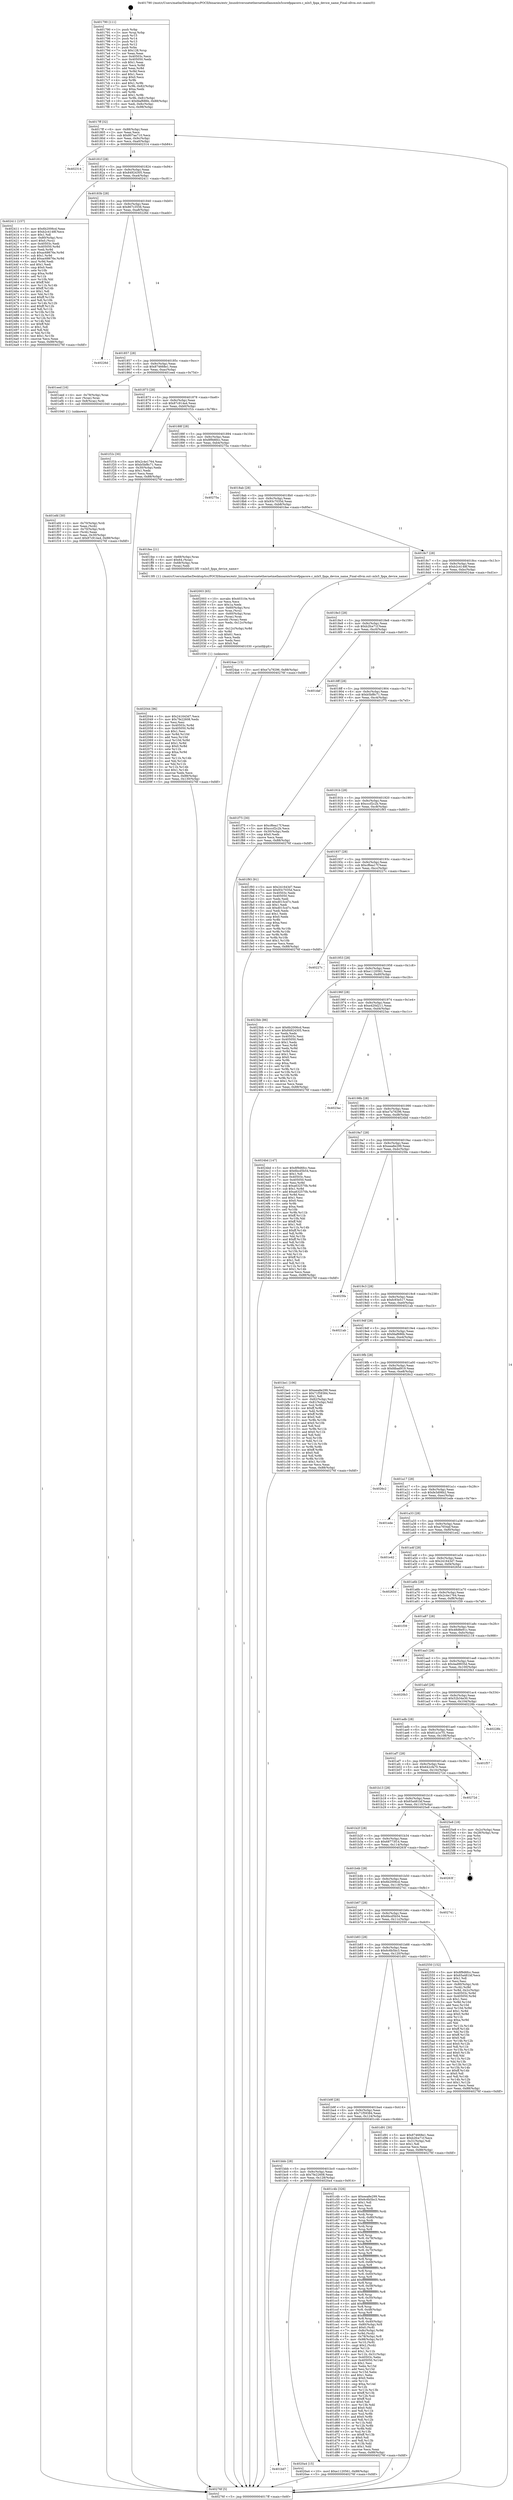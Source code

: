 digraph "0x401790" {
  label = "0x401790 (/mnt/c/Users/mathe/Desktop/tcc/POCII/binaries/extr_linuxdriversnetethernetmellanoxmlx5corefpgacore.c_mlx5_fpga_device_name_Final-ollvm.out::main(0))"
  labelloc = "t"
  node[shape=record]

  Entry [label="",width=0.3,height=0.3,shape=circle,fillcolor=black,style=filled]
  "0x4017ff" [label="{
     0x4017ff [32]\l
     | [instrs]\l
     &nbsp;&nbsp;0x4017ff \<+6\>: mov -0x88(%rbp),%eax\l
     &nbsp;&nbsp;0x401805 \<+2\>: mov %eax,%ecx\l
     &nbsp;&nbsp;0x401807 \<+6\>: sub $0x807aa710,%ecx\l
     &nbsp;&nbsp;0x40180d \<+6\>: mov %eax,-0x9c(%rbp)\l
     &nbsp;&nbsp;0x401813 \<+6\>: mov %ecx,-0xa0(%rbp)\l
     &nbsp;&nbsp;0x401819 \<+6\>: je 0000000000402314 \<main+0xb84\>\l
  }"]
  "0x402314" [label="{
     0x402314\l
  }", style=dashed]
  "0x40181f" [label="{
     0x40181f [28]\l
     | [instrs]\l
     &nbsp;&nbsp;0x40181f \<+5\>: jmp 0000000000401824 \<main+0x94\>\l
     &nbsp;&nbsp;0x401824 \<+6\>: mov -0x9c(%rbp),%eax\l
     &nbsp;&nbsp;0x40182a \<+5\>: sub $0x84924305,%eax\l
     &nbsp;&nbsp;0x40182f \<+6\>: mov %eax,-0xa4(%rbp)\l
     &nbsp;&nbsp;0x401835 \<+6\>: je 0000000000402411 \<main+0xc81\>\l
  }"]
  Exit [label="",width=0.3,height=0.3,shape=circle,fillcolor=black,style=filled,peripheries=2]
  "0x402411" [label="{
     0x402411 [157]\l
     | [instrs]\l
     &nbsp;&nbsp;0x402411 \<+5\>: mov $0x6b2006cd,%eax\l
     &nbsp;&nbsp;0x402416 \<+5\>: mov $0xb2c4148f,%ecx\l
     &nbsp;&nbsp;0x40241b \<+2\>: mov $0x1,%dl\l
     &nbsp;&nbsp;0x40241d \<+4\>: mov -0x80(%rbp),%rsi\l
     &nbsp;&nbsp;0x402421 \<+6\>: movl $0x0,(%rsi)\l
     &nbsp;&nbsp;0x402427 \<+7\>: mov 0x40503c,%edi\l
     &nbsp;&nbsp;0x40242e \<+8\>: mov 0x405050,%r8d\l
     &nbsp;&nbsp;0x402436 \<+3\>: mov %edi,%r9d\l
     &nbsp;&nbsp;0x402439 \<+7\>: sub $0xac68676e,%r9d\l
     &nbsp;&nbsp;0x402440 \<+4\>: sub $0x1,%r9d\l
     &nbsp;&nbsp;0x402444 \<+7\>: add $0xac68676e,%r9d\l
     &nbsp;&nbsp;0x40244b \<+4\>: imul %r9d,%edi\l
     &nbsp;&nbsp;0x40244f \<+3\>: and $0x1,%edi\l
     &nbsp;&nbsp;0x402452 \<+3\>: cmp $0x0,%edi\l
     &nbsp;&nbsp;0x402455 \<+4\>: sete %r10b\l
     &nbsp;&nbsp;0x402459 \<+4\>: cmp $0xa,%r8d\l
     &nbsp;&nbsp;0x40245d \<+4\>: setl %r11b\l
     &nbsp;&nbsp;0x402461 \<+3\>: mov %r10b,%bl\l
     &nbsp;&nbsp;0x402464 \<+3\>: xor $0xff,%bl\l
     &nbsp;&nbsp;0x402467 \<+3\>: mov %r11b,%r14b\l
     &nbsp;&nbsp;0x40246a \<+4\>: xor $0xff,%r14b\l
     &nbsp;&nbsp;0x40246e \<+3\>: xor $0x1,%dl\l
     &nbsp;&nbsp;0x402471 \<+3\>: mov %bl,%r15b\l
     &nbsp;&nbsp;0x402474 \<+4\>: and $0xff,%r15b\l
     &nbsp;&nbsp;0x402478 \<+3\>: and %dl,%r10b\l
     &nbsp;&nbsp;0x40247b \<+3\>: mov %r14b,%r12b\l
     &nbsp;&nbsp;0x40247e \<+4\>: and $0xff,%r12b\l
     &nbsp;&nbsp;0x402482 \<+3\>: and %dl,%r11b\l
     &nbsp;&nbsp;0x402485 \<+3\>: or %r10b,%r15b\l
     &nbsp;&nbsp;0x402488 \<+3\>: or %r11b,%r12b\l
     &nbsp;&nbsp;0x40248b \<+3\>: xor %r12b,%r15b\l
     &nbsp;&nbsp;0x40248e \<+3\>: or %r14b,%bl\l
     &nbsp;&nbsp;0x402491 \<+3\>: xor $0xff,%bl\l
     &nbsp;&nbsp;0x402494 \<+3\>: or $0x1,%dl\l
     &nbsp;&nbsp;0x402497 \<+2\>: and %dl,%bl\l
     &nbsp;&nbsp;0x402499 \<+3\>: or %bl,%r15b\l
     &nbsp;&nbsp;0x40249c \<+4\>: test $0x1,%r15b\l
     &nbsp;&nbsp;0x4024a0 \<+3\>: cmovne %ecx,%eax\l
     &nbsp;&nbsp;0x4024a3 \<+6\>: mov %eax,-0x88(%rbp)\l
     &nbsp;&nbsp;0x4024a9 \<+5\>: jmp 000000000040276f \<main+0xfdf\>\l
  }"]
  "0x40183b" [label="{
     0x40183b [28]\l
     | [instrs]\l
     &nbsp;&nbsp;0x40183b \<+5\>: jmp 0000000000401840 \<main+0xb0\>\l
     &nbsp;&nbsp;0x401840 \<+6\>: mov -0x9c(%rbp),%eax\l
     &nbsp;&nbsp;0x401846 \<+5\>: sub $0x867c3556,%eax\l
     &nbsp;&nbsp;0x40184b \<+6\>: mov %eax,-0xa8(%rbp)\l
     &nbsp;&nbsp;0x401851 \<+6\>: je 000000000040226d \<main+0xadd\>\l
  }"]
  "0x401bd7" [label="{
     0x401bd7\l
  }", style=dashed]
  "0x40226d" [label="{
     0x40226d\l
  }", style=dashed]
  "0x401857" [label="{
     0x401857 [28]\l
     | [instrs]\l
     &nbsp;&nbsp;0x401857 \<+5\>: jmp 000000000040185c \<main+0xcc\>\l
     &nbsp;&nbsp;0x40185c \<+6\>: mov -0x9c(%rbp),%eax\l
     &nbsp;&nbsp;0x401862 \<+5\>: sub $0x874668e1,%eax\l
     &nbsp;&nbsp;0x401867 \<+6\>: mov %eax,-0xac(%rbp)\l
     &nbsp;&nbsp;0x40186d \<+6\>: je 0000000000401eed \<main+0x75d\>\l
  }"]
  "0x4020a4" [label="{
     0x4020a4 [15]\l
     | [instrs]\l
     &nbsp;&nbsp;0x4020a4 \<+10\>: movl $0xe1120561,-0x88(%rbp)\l
     &nbsp;&nbsp;0x4020ae \<+5\>: jmp 000000000040276f \<main+0xfdf\>\l
  }"]
  "0x401eed" [label="{
     0x401eed [16]\l
     | [instrs]\l
     &nbsp;&nbsp;0x401eed \<+4\>: mov -0x78(%rbp),%rax\l
     &nbsp;&nbsp;0x401ef1 \<+3\>: mov (%rax),%rax\l
     &nbsp;&nbsp;0x401ef4 \<+4\>: mov 0x8(%rax),%rdi\l
     &nbsp;&nbsp;0x401ef8 \<+5\>: call 0000000000401040 \<atoi@plt\>\l
     | [calls]\l
     &nbsp;&nbsp;0x401040 \{1\} (unknown)\l
  }"]
  "0x401873" [label="{
     0x401873 [28]\l
     | [instrs]\l
     &nbsp;&nbsp;0x401873 \<+5\>: jmp 0000000000401878 \<main+0xe8\>\l
     &nbsp;&nbsp;0x401878 \<+6\>: mov -0x9c(%rbp),%eax\l
     &nbsp;&nbsp;0x40187e \<+5\>: sub $0x87c914a4,%eax\l
     &nbsp;&nbsp;0x401883 \<+6\>: mov %eax,-0xb0(%rbp)\l
     &nbsp;&nbsp;0x401889 \<+6\>: je 0000000000401f1b \<main+0x78b\>\l
  }"]
  "0x402044" [label="{
     0x402044 [96]\l
     | [instrs]\l
     &nbsp;&nbsp;0x402044 \<+5\>: mov $0x241643d7,%ecx\l
     &nbsp;&nbsp;0x402049 \<+5\>: mov $0x7fe22608,%edx\l
     &nbsp;&nbsp;0x40204e \<+2\>: xor %esi,%esi\l
     &nbsp;&nbsp;0x402050 \<+8\>: mov 0x40503c,%r8d\l
     &nbsp;&nbsp;0x402058 \<+8\>: mov 0x405050,%r9d\l
     &nbsp;&nbsp;0x402060 \<+3\>: sub $0x1,%esi\l
     &nbsp;&nbsp;0x402063 \<+3\>: mov %r8d,%r10d\l
     &nbsp;&nbsp;0x402066 \<+3\>: add %esi,%r10d\l
     &nbsp;&nbsp;0x402069 \<+4\>: imul %r10d,%r8d\l
     &nbsp;&nbsp;0x40206d \<+4\>: and $0x1,%r8d\l
     &nbsp;&nbsp;0x402071 \<+4\>: cmp $0x0,%r8d\l
     &nbsp;&nbsp;0x402075 \<+4\>: sete %r11b\l
     &nbsp;&nbsp;0x402079 \<+4\>: cmp $0xa,%r9d\l
     &nbsp;&nbsp;0x40207d \<+3\>: setl %bl\l
     &nbsp;&nbsp;0x402080 \<+3\>: mov %r11b,%r14b\l
     &nbsp;&nbsp;0x402083 \<+3\>: and %bl,%r14b\l
     &nbsp;&nbsp;0x402086 \<+3\>: xor %bl,%r11b\l
     &nbsp;&nbsp;0x402089 \<+3\>: or %r11b,%r14b\l
     &nbsp;&nbsp;0x40208c \<+4\>: test $0x1,%r14b\l
     &nbsp;&nbsp;0x402090 \<+3\>: cmovne %edx,%ecx\l
     &nbsp;&nbsp;0x402093 \<+6\>: mov %ecx,-0x88(%rbp)\l
     &nbsp;&nbsp;0x402099 \<+6\>: mov %eax,-0x130(%rbp)\l
     &nbsp;&nbsp;0x40209f \<+5\>: jmp 000000000040276f \<main+0xfdf\>\l
  }"]
  "0x401f1b" [label="{
     0x401f1b [30]\l
     | [instrs]\l
     &nbsp;&nbsp;0x401f1b \<+5\>: mov $0x2c4e1764,%eax\l
     &nbsp;&nbsp;0x401f20 \<+5\>: mov $0xb5bf8c71,%ecx\l
     &nbsp;&nbsp;0x401f25 \<+3\>: mov -0x30(%rbp),%edx\l
     &nbsp;&nbsp;0x401f28 \<+3\>: cmp $0x1,%edx\l
     &nbsp;&nbsp;0x401f2b \<+3\>: cmovl %ecx,%eax\l
     &nbsp;&nbsp;0x401f2e \<+6\>: mov %eax,-0x88(%rbp)\l
     &nbsp;&nbsp;0x401f34 \<+5\>: jmp 000000000040276f \<main+0xfdf\>\l
  }"]
  "0x40188f" [label="{
     0x40188f [28]\l
     | [instrs]\l
     &nbsp;&nbsp;0x40188f \<+5\>: jmp 0000000000401894 \<main+0x104\>\l
     &nbsp;&nbsp;0x401894 \<+6\>: mov -0x9c(%rbp),%eax\l
     &nbsp;&nbsp;0x40189a \<+5\>: sub $0x8f9d6fcc,%eax\l
     &nbsp;&nbsp;0x40189f \<+6\>: mov %eax,-0xb4(%rbp)\l
     &nbsp;&nbsp;0x4018a5 \<+6\>: je 000000000040275a \<main+0xfca\>\l
  }"]
  "0x402003" [label="{
     0x402003 [65]\l
     | [instrs]\l
     &nbsp;&nbsp;0x402003 \<+10\>: movabs $0x40310e,%rdi\l
     &nbsp;&nbsp;0x40200d \<+2\>: xor %ecx,%ecx\l
     &nbsp;&nbsp;0x40200f \<+5\>: mov $0x1a,%edx\l
     &nbsp;&nbsp;0x402014 \<+4\>: mov -0x60(%rbp),%rsi\l
     &nbsp;&nbsp;0x402018 \<+3\>: mov %rax,(%rsi)\l
     &nbsp;&nbsp;0x40201b \<+4\>: mov -0x60(%rbp),%rax\l
     &nbsp;&nbsp;0x40201f \<+3\>: mov (%rax),%rax\l
     &nbsp;&nbsp;0x402022 \<+3\>: movsbl (%rax),%eax\l
     &nbsp;&nbsp;0x402025 \<+6\>: mov %edx,-0x12c(%rbp)\l
     &nbsp;&nbsp;0x40202b \<+1\>: cltd\l
     &nbsp;&nbsp;0x40202c \<+7\>: mov -0x12c(%rbp),%r8d\l
     &nbsp;&nbsp;0x402033 \<+3\>: idiv %r8d\l
     &nbsp;&nbsp;0x402036 \<+3\>: sub $0x61,%ecx\l
     &nbsp;&nbsp;0x402039 \<+2\>: sub %ecx,%edx\l
     &nbsp;&nbsp;0x40203b \<+2\>: mov %edx,%esi\l
     &nbsp;&nbsp;0x40203d \<+2\>: mov $0x0,%al\l
     &nbsp;&nbsp;0x40203f \<+5\>: call 0000000000401030 \<printf@plt\>\l
     | [calls]\l
     &nbsp;&nbsp;0x401030 \{1\} (unknown)\l
  }"]
  "0x40275a" [label="{
     0x40275a\l
  }", style=dashed]
  "0x4018ab" [label="{
     0x4018ab [28]\l
     | [instrs]\l
     &nbsp;&nbsp;0x4018ab \<+5\>: jmp 00000000004018b0 \<main+0x120\>\l
     &nbsp;&nbsp;0x4018b0 \<+6\>: mov -0x9c(%rbp),%eax\l
     &nbsp;&nbsp;0x4018b6 \<+5\>: sub $0x93c7035d,%eax\l
     &nbsp;&nbsp;0x4018bb \<+6\>: mov %eax,-0xb8(%rbp)\l
     &nbsp;&nbsp;0x4018c1 \<+6\>: je 0000000000401fee \<main+0x85e\>\l
  }"]
  "0x401efd" [label="{
     0x401efd [30]\l
     | [instrs]\l
     &nbsp;&nbsp;0x401efd \<+4\>: mov -0x70(%rbp),%rdi\l
     &nbsp;&nbsp;0x401f01 \<+2\>: mov %eax,(%rdi)\l
     &nbsp;&nbsp;0x401f03 \<+4\>: mov -0x70(%rbp),%rdi\l
     &nbsp;&nbsp;0x401f07 \<+2\>: mov (%rdi),%eax\l
     &nbsp;&nbsp;0x401f09 \<+3\>: mov %eax,-0x30(%rbp)\l
     &nbsp;&nbsp;0x401f0c \<+10\>: movl $0x87c914a4,-0x88(%rbp)\l
     &nbsp;&nbsp;0x401f16 \<+5\>: jmp 000000000040276f \<main+0xfdf\>\l
  }"]
  "0x401fee" [label="{
     0x401fee [21]\l
     | [instrs]\l
     &nbsp;&nbsp;0x401fee \<+4\>: mov -0x68(%rbp),%rax\l
     &nbsp;&nbsp;0x401ff2 \<+6\>: movl $0x64,(%rax)\l
     &nbsp;&nbsp;0x401ff8 \<+4\>: mov -0x68(%rbp),%rax\l
     &nbsp;&nbsp;0x401ffc \<+2\>: mov (%rax),%edi\l
     &nbsp;&nbsp;0x401ffe \<+5\>: call 00000000004013f0 \<mlx5_fpga_device_name\>\l
     | [calls]\l
     &nbsp;&nbsp;0x4013f0 \{1\} (/mnt/c/Users/mathe/Desktop/tcc/POCII/binaries/extr_linuxdriversnetethernetmellanoxmlx5corefpgacore.c_mlx5_fpga_device_name_Final-ollvm.out::mlx5_fpga_device_name)\l
  }"]
  "0x4018c7" [label="{
     0x4018c7 [28]\l
     | [instrs]\l
     &nbsp;&nbsp;0x4018c7 \<+5\>: jmp 00000000004018cc \<main+0x13c\>\l
     &nbsp;&nbsp;0x4018cc \<+6\>: mov -0x9c(%rbp),%eax\l
     &nbsp;&nbsp;0x4018d2 \<+5\>: sub $0xb2c4148f,%eax\l
     &nbsp;&nbsp;0x4018d7 \<+6\>: mov %eax,-0xbc(%rbp)\l
     &nbsp;&nbsp;0x4018dd \<+6\>: je 00000000004024ae \<main+0xd1e\>\l
  }"]
  "0x401bbb" [label="{
     0x401bbb [28]\l
     | [instrs]\l
     &nbsp;&nbsp;0x401bbb \<+5\>: jmp 0000000000401bc0 \<main+0x430\>\l
     &nbsp;&nbsp;0x401bc0 \<+6\>: mov -0x9c(%rbp),%eax\l
     &nbsp;&nbsp;0x401bc6 \<+5\>: sub $0x7fe22608,%eax\l
     &nbsp;&nbsp;0x401bcb \<+6\>: mov %eax,-0x128(%rbp)\l
     &nbsp;&nbsp;0x401bd1 \<+6\>: je 00000000004020a4 \<main+0x914\>\l
  }"]
  "0x4024ae" [label="{
     0x4024ae [15]\l
     | [instrs]\l
     &nbsp;&nbsp;0x4024ae \<+10\>: movl $0xe7a79296,-0x88(%rbp)\l
     &nbsp;&nbsp;0x4024b8 \<+5\>: jmp 000000000040276f \<main+0xfdf\>\l
  }"]
  "0x4018e3" [label="{
     0x4018e3 [28]\l
     | [instrs]\l
     &nbsp;&nbsp;0x4018e3 \<+5\>: jmp 00000000004018e8 \<main+0x158\>\l
     &nbsp;&nbsp;0x4018e8 \<+6\>: mov -0x9c(%rbp),%eax\l
     &nbsp;&nbsp;0x4018ee \<+5\>: sub $0xb2fce71f,%eax\l
     &nbsp;&nbsp;0x4018f3 \<+6\>: mov %eax,-0xc0(%rbp)\l
     &nbsp;&nbsp;0x4018f9 \<+6\>: je 0000000000401daf \<main+0x61f\>\l
  }"]
  "0x401c4b" [label="{
     0x401c4b [326]\l
     | [instrs]\l
     &nbsp;&nbsp;0x401c4b \<+5\>: mov $0xeea8e299,%eax\l
     &nbsp;&nbsp;0x401c50 \<+5\>: mov $0x6c6b5bc3,%ecx\l
     &nbsp;&nbsp;0x401c55 \<+2\>: mov $0x1,%dl\l
     &nbsp;&nbsp;0x401c57 \<+2\>: xor %esi,%esi\l
     &nbsp;&nbsp;0x401c59 \<+3\>: mov %rsp,%rdi\l
     &nbsp;&nbsp;0x401c5c \<+4\>: add $0xfffffffffffffff0,%rdi\l
     &nbsp;&nbsp;0x401c60 \<+3\>: mov %rdi,%rsp\l
     &nbsp;&nbsp;0x401c63 \<+4\>: mov %rdi,-0x80(%rbp)\l
     &nbsp;&nbsp;0x401c67 \<+3\>: mov %rsp,%rdi\l
     &nbsp;&nbsp;0x401c6a \<+4\>: add $0xfffffffffffffff0,%rdi\l
     &nbsp;&nbsp;0x401c6e \<+3\>: mov %rdi,%rsp\l
     &nbsp;&nbsp;0x401c71 \<+3\>: mov %rsp,%r8\l
     &nbsp;&nbsp;0x401c74 \<+4\>: add $0xfffffffffffffff0,%r8\l
     &nbsp;&nbsp;0x401c78 \<+3\>: mov %r8,%rsp\l
     &nbsp;&nbsp;0x401c7b \<+4\>: mov %r8,-0x78(%rbp)\l
     &nbsp;&nbsp;0x401c7f \<+3\>: mov %rsp,%r8\l
     &nbsp;&nbsp;0x401c82 \<+4\>: add $0xfffffffffffffff0,%r8\l
     &nbsp;&nbsp;0x401c86 \<+3\>: mov %r8,%rsp\l
     &nbsp;&nbsp;0x401c89 \<+4\>: mov %r8,-0x70(%rbp)\l
     &nbsp;&nbsp;0x401c8d \<+3\>: mov %rsp,%r8\l
     &nbsp;&nbsp;0x401c90 \<+4\>: add $0xfffffffffffffff0,%r8\l
     &nbsp;&nbsp;0x401c94 \<+3\>: mov %r8,%rsp\l
     &nbsp;&nbsp;0x401c97 \<+4\>: mov %r8,-0x68(%rbp)\l
     &nbsp;&nbsp;0x401c9b \<+3\>: mov %rsp,%r8\l
     &nbsp;&nbsp;0x401c9e \<+4\>: add $0xfffffffffffffff0,%r8\l
     &nbsp;&nbsp;0x401ca2 \<+3\>: mov %r8,%rsp\l
     &nbsp;&nbsp;0x401ca5 \<+4\>: mov %r8,-0x60(%rbp)\l
     &nbsp;&nbsp;0x401ca9 \<+3\>: mov %rsp,%r8\l
     &nbsp;&nbsp;0x401cac \<+4\>: add $0xfffffffffffffff0,%r8\l
     &nbsp;&nbsp;0x401cb0 \<+3\>: mov %r8,%rsp\l
     &nbsp;&nbsp;0x401cb3 \<+4\>: mov %r8,-0x58(%rbp)\l
     &nbsp;&nbsp;0x401cb7 \<+3\>: mov %rsp,%r8\l
     &nbsp;&nbsp;0x401cba \<+4\>: add $0xfffffffffffffff0,%r8\l
     &nbsp;&nbsp;0x401cbe \<+3\>: mov %r8,%rsp\l
     &nbsp;&nbsp;0x401cc1 \<+4\>: mov %r8,-0x50(%rbp)\l
     &nbsp;&nbsp;0x401cc5 \<+3\>: mov %rsp,%r8\l
     &nbsp;&nbsp;0x401cc8 \<+4\>: add $0xfffffffffffffff0,%r8\l
     &nbsp;&nbsp;0x401ccc \<+3\>: mov %r8,%rsp\l
     &nbsp;&nbsp;0x401ccf \<+4\>: mov %r8,-0x48(%rbp)\l
     &nbsp;&nbsp;0x401cd3 \<+3\>: mov %rsp,%r8\l
     &nbsp;&nbsp;0x401cd6 \<+4\>: add $0xfffffffffffffff0,%r8\l
     &nbsp;&nbsp;0x401cda \<+3\>: mov %r8,%rsp\l
     &nbsp;&nbsp;0x401cdd \<+4\>: mov %r8,-0x40(%rbp)\l
     &nbsp;&nbsp;0x401ce1 \<+4\>: mov -0x80(%rbp),%r8\l
     &nbsp;&nbsp;0x401ce5 \<+7\>: movl $0x0,(%r8)\l
     &nbsp;&nbsp;0x401cec \<+7\>: mov -0x8c(%rbp),%r9d\l
     &nbsp;&nbsp;0x401cf3 \<+3\>: mov %r9d,(%rdi)\l
     &nbsp;&nbsp;0x401cf6 \<+4\>: mov -0x78(%rbp),%r8\l
     &nbsp;&nbsp;0x401cfa \<+7\>: mov -0x98(%rbp),%r10\l
     &nbsp;&nbsp;0x401d01 \<+3\>: mov %r10,(%r8)\l
     &nbsp;&nbsp;0x401d04 \<+3\>: cmpl $0x2,(%rdi)\l
     &nbsp;&nbsp;0x401d07 \<+4\>: setne %r11b\l
     &nbsp;&nbsp;0x401d0b \<+4\>: and $0x1,%r11b\l
     &nbsp;&nbsp;0x401d0f \<+4\>: mov %r11b,-0x31(%rbp)\l
     &nbsp;&nbsp;0x401d13 \<+7\>: mov 0x40503c,%ebx\l
     &nbsp;&nbsp;0x401d1a \<+8\>: mov 0x405050,%r14d\l
     &nbsp;&nbsp;0x401d22 \<+3\>: sub $0x1,%esi\l
     &nbsp;&nbsp;0x401d25 \<+3\>: mov %ebx,%r15d\l
     &nbsp;&nbsp;0x401d28 \<+3\>: add %esi,%r15d\l
     &nbsp;&nbsp;0x401d2b \<+4\>: imul %r15d,%ebx\l
     &nbsp;&nbsp;0x401d2f \<+3\>: and $0x1,%ebx\l
     &nbsp;&nbsp;0x401d32 \<+3\>: cmp $0x0,%ebx\l
     &nbsp;&nbsp;0x401d35 \<+4\>: sete %r11b\l
     &nbsp;&nbsp;0x401d39 \<+4\>: cmp $0xa,%r14d\l
     &nbsp;&nbsp;0x401d3d \<+4\>: setl %r12b\l
     &nbsp;&nbsp;0x401d41 \<+3\>: mov %r11b,%r13b\l
     &nbsp;&nbsp;0x401d44 \<+4\>: xor $0xff,%r13b\l
     &nbsp;&nbsp;0x401d48 \<+3\>: mov %r12b,%sil\l
     &nbsp;&nbsp;0x401d4b \<+4\>: xor $0xff,%sil\l
     &nbsp;&nbsp;0x401d4f \<+3\>: xor $0x0,%dl\l
     &nbsp;&nbsp;0x401d52 \<+3\>: mov %r13b,%dil\l
     &nbsp;&nbsp;0x401d55 \<+4\>: and $0x0,%dil\l
     &nbsp;&nbsp;0x401d59 \<+3\>: and %dl,%r11b\l
     &nbsp;&nbsp;0x401d5c \<+3\>: mov %sil,%r8b\l
     &nbsp;&nbsp;0x401d5f \<+4\>: and $0x0,%r8b\l
     &nbsp;&nbsp;0x401d63 \<+3\>: and %dl,%r12b\l
     &nbsp;&nbsp;0x401d66 \<+3\>: or %r11b,%dil\l
     &nbsp;&nbsp;0x401d69 \<+3\>: or %r12b,%r8b\l
     &nbsp;&nbsp;0x401d6c \<+3\>: xor %r8b,%dil\l
     &nbsp;&nbsp;0x401d6f \<+3\>: or %sil,%r13b\l
     &nbsp;&nbsp;0x401d72 \<+4\>: xor $0xff,%r13b\l
     &nbsp;&nbsp;0x401d76 \<+3\>: or $0x0,%dl\l
     &nbsp;&nbsp;0x401d79 \<+3\>: and %dl,%r13b\l
     &nbsp;&nbsp;0x401d7c \<+3\>: or %r13b,%dil\l
     &nbsp;&nbsp;0x401d7f \<+4\>: test $0x1,%dil\l
     &nbsp;&nbsp;0x401d83 \<+3\>: cmovne %ecx,%eax\l
     &nbsp;&nbsp;0x401d86 \<+6\>: mov %eax,-0x88(%rbp)\l
     &nbsp;&nbsp;0x401d8c \<+5\>: jmp 000000000040276f \<main+0xfdf\>\l
  }"]
  "0x401daf" [label="{
     0x401daf\l
  }", style=dashed]
  "0x4018ff" [label="{
     0x4018ff [28]\l
     | [instrs]\l
     &nbsp;&nbsp;0x4018ff \<+5\>: jmp 0000000000401904 \<main+0x174\>\l
     &nbsp;&nbsp;0x401904 \<+6\>: mov -0x9c(%rbp),%eax\l
     &nbsp;&nbsp;0x40190a \<+5\>: sub $0xb5bf8c71,%eax\l
     &nbsp;&nbsp;0x40190f \<+6\>: mov %eax,-0xc4(%rbp)\l
     &nbsp;&nbsp;0x401915 \<+6\>: je 0000000000401f75 \<main+0x7e5\>\l
  }"]
  "0x401b9f" [label="{
     0x401b9f [28]\l
     | [instrs]\l
     &nbsp;&nbsp;0x401b9f \<+5\>: jmp 0000000000401ba4 \<main+0x414\>\l
     &nbsp;&nbsp;0x401ba4 \<+6\>: mov -0x9c(%rbp),%eax\l
     &nbsp;&nbsp;0x401baa \<+5\>: sub $0x71f59384,%eax\l
     &nbsp;&nbsp;0x401baf \<+6\>: mov %eax,-0x124(%rbp)\l
     &nbsp;&nbsp;0x401bb5 \<+6\>: je 0000000000401c4b \<main+0x4bb\>\l
  }"]
  "0x401f75" [label="{
     0x401f75 [30]\l
     | [instrs]\l
     &nbsp;&nbsp;0x401f75 \<+5\>: mov $0xcf6ea17f,%eax\l
     &nbsp;&nbsp;0x401f7a \<+5\>: mov $0xcccf2c2b,%ecx\l
     &nbsp;&nbsp;0x401f7f \<+3\>: mov -0x30(%rbp),%edx\l
     &nbsp;&nbsp;0x401f82 \<+3\>: cmp $0x0,%edx\l
     &nbsp;&nbsp;0x401f85 \<+3\>: cmove %ecx,%eax\l
     &nbsp;&nbsp;0x401f88 \<+6\>: mov %eax,-0x88(%rbp)\l
     &nbsp;&nbsp;0x401f8e \<+5\>: jmp 000000000040276f \<main+0xfdf\>\l
  }"]
  "0x40191b" [label="{
     0x40191b [28]\l
     | [instrs]\l
     &nbsp;&nbsp;0x40191b \<+5\>: jmp 0000000000401920 \<main+0x190\>\l
     &nbsp;&nbsp;0x401920 \<+6\>: mov -0x9c(%rbp),%eax\l
     &nbsp;&nbsp;0x401926 \<+5\>: sub $0xcccf2c2b,%eax\l
     &nbsp;&nbsp;0x40192b \<+6\>: mov %eax,-0xc8(%rbp)\l
     &nbsp;&nbsp;0x401931 \<+6\>: je 0000000000401f93 \<main+0x803\>\l
  }"]
  "0x401d91" [label="{
     0x401d91 [30]\l
     | [instrs]\l
     &nbsp;&nbsp;0x401d91 \<+5\>: mov $0x874668e1,%eax\l
     &nbsp;&nbsp;0x401d96 \<+5\>: mov $0xb2fce71f,%ecx\l
     &nbsp;&nbsp;0x401d9b \<+3\>: mov -0x31(%rbp),%dl\l
     &nbsp;&nbsp;0x401d9e \<+3\>: test $0x1,%dl\l
     &nbsp;&nbsp;0x401da1 \<+3\>: cmovne %ecx,%eax\l
     &nbsp;&nbsp;0x401da4 \<+6\>: mov %eax,-0x88(%rbp)\l
     &nbsp;&nbsp;0x401daa \<+5\>: jmp 000000000040276f \<main+0xfdf\>\l
  }"]
  "0x401f93" [label="{
     0x401f93 [91]\l
     | [instrs]\l
     &nbsp;&nbsp;0x401f93 \<+5\>: mov $0x241643d7,%eax\l
     &nbsp;&nbsp;0x401f98 \<+5\>: mov $0x93c7035d,%ecx\l
     &nbsp;&nbsp;0x401f9d \<+7\>: mov 0x40503c,%edx\l
     &nbsp;&nbsp;0x401fa4 \<+7\>: mov 0x405050,%esi\l
     &nbsp;&nbsp;0x401fab \<+2\>: mov %edx,%edi\l
     &nbsp;&nbsp;0x401fad \<+6\>: add $0xd015cd7c,%edi\l
     &nbsp;&nbsp;0x401fb3 \<+3\>: sub $0x1,%edi\l
     &nbsp;&nbsp;0x401fb6 \<+6\>: sub $0xd015cd7c,%edi\l
     &nbsp;&nbsp;0x401fbc \<+3\>: imul %edi,%edx\l
     &nbsp;&nbsp;0x401fbf \<+3\>: and $0x1,%edx\l
     &nbsp;&nbsp;0x401fc2 \<+3\>: cmp $0x0,%edx\l
     &nbsp;&nbsp;0x401fc5 \<+4\>: sete %r8b\l
     &nbsp;&nbsp;0x401fc9 \<+3\>: cmp $0xa,%esi\l
     &nbsp;&nbsp;0x401fcc \<+4\>: setl %r9b\l
     &nbsp;&nbsp;0x401fd0 \<+3\>: mov %r8b,%r10b\l
     &nbsp;&nbsp;0x401fd3 \<+3\>: and %r9b,%r10b\l
     &nbsp;&nbsp;0x401fd6 \<+3\>: xor %r9b,%r8b\l
     &nbsp;&nbsp;0x401fd9 \<+3\>: or %r8b,%r10b\l
     &nbsp;&nbsp;0x401fdc \<+4\>: test $0x1,%r10b\l
     &nbsp;&nbsp;0x401fe0 \<+3\>: cmovne %ecx,%eax\l
     &nbsp;&nbsp;0x401fe3 \<+6\>: mov %eax,-0x88(%rbp)\l
     &nbsp;&nbsp;0x401fe9 \<+5\>: jmp 000000000040276f \<main+0xfdf\>\l
  }"]
  "0x401937" [label="{
     0x401937 [28]\l
     | [instrs]\l
     &nbsp;&nbsp;0x401937 \<+5\>: jmp 000000000040193c \<main+0x1ac\>\l
     &nbsp;&nbsp;0x40193c \<+6\>: mov -0x9c(%rbp),%eax\l
     &nbsp;&nbsp;0x401942 \<+5\>: sub $0xcf6ea17f,%eax\l
     &nbsp;&nbsp;0x401947 \<+6\>: mov %eax,-0xcc(%rbp)\l
     &nbsp;&nbsp;0x40194d \<+6\>: je 000000000040227c \<main+0xaec\>\l
  }"]
  "0x401b83" [label="{
     0x401b83 [28]\l
     | [instrs]\l
     &nbsp;&nbsp;0x401b83 \<+5\>: jmp 0000000000401b88 \<main+0x3f8\>\l
     &nbsp;&nbsp;0x401b88 \<+6\>: mov -0x9c(%rbp),%eax\l
     &nbsp;&nbsp;0x401b8e \<+5\>: sub $0x6c6b5bc3,%eax\l
     &nbsp;&nbsp;0x401b93 \<+6\>: mov %eax,-0x120(%rbp)\l
     &nbsp;&nbsp;0x401b99 \<+6\>: je 0000000000401d91 \<main+0x601\>\l
  }"]
  "0x40227c" [label="{
     0x40227c\l
  }", style=dashed]
  "0x401953" [label="{
     0x401953 [28]\l
     | [instrs]\l
     &nbsp;&nbsp;0x401953 \<+5\>: jmp 0000000000401958 \<main+0x1c8\>\l
     &nbsp;&nbsp;0x401958 \<+6\>: mov -0x9c(%rbp),%eax\l
     &nbsp;&nbsp;0x40195e \<+5\>: sub $0xe1120561,%eax\l
     &nbsp;&nbsp;0x401963 \<+6\>: mov %eax,-0xd0(%rbp)\l
     &nbsp;&nbsp;0x401969 \<+6\>: je 00000000004023bb \<main+0xc2b\>\l
  }"]
  "0x402550" [label="{
     0x402550 [152]\l
     | [instrs]\l
     &nbsp;&nbsp;0x402550 \<+5\>: mov $0x8f9d6fcc,%eax\l
     &nbsp;&nbsp;0x402555 \<+5\>: mov $0x65a481bf,%ecx\l
     &nbsp;&nbsp;0x40255a \<+2\>: mov $0x1,%dl\l
     &nbsp;&nbsp;0x40255c \<+2\>: xor %esi,%esi\l
     &nbsp;&nbsp;0x40255e \<+4\>: mov -0x80(%rbp),%rdi\l
     &nbsp;&nbsp;0x402562 \<+3\>: mov (%rdi),%r8d\l
     &nbsp;&nbsp;0x402565 \<+4\>: mov %r8d,-0x2c(%rbp)\l
     &nbsp;&nbsp;0x402569 \<+8\>: mov 0x40503c,%r8d\l
     &nbsp;&nbsp;0x402571 \<+8\>: mov 0x405050,%r9d\l
     &nbsp;&nbsp;0x402579 \<+3\>: sub $0x1,%esi\l
     &nbsp;&nbsp;0x40257c \<+3\>: mov %r8d,%r10d\l
     &nbsp;&nbsp;0x40257f \<+3\>: add %esi,%r10d\l
     &nbsp;&nbsp;0x402582 \<+4\>: imul %r10d,%r8d\l
     &nbsp;&nbsp;0x402586 \<+4\>: and $0x1,%r8d\l
     &nbsp;&nbsp;0x40258a \<+4\>: cmp $0x0,%r8d\l
     &nbsp;&nbsp;0x40258e \<+4\>: sete %r11b\l
     &nbsp;&nbsp;0x402592 \<+4\>: cmp $0xa,%r9d\l
     &nbsp;&nbsp;0x402596 \<+3\>: setl %bl\l
     &nbsp;&nbsp;0x402599 \<+3\>: mov %r11b,%r14b\l
     &nbsp;&nbsp;0x40259c \<+4\>: xor $0xff,%r14b\l
     &nbsp;&nbsp;0x4025a0 \<+3\>: mov %bl,%r15b\l
     &nbsp;&nbsp;0x4025a3 \<+4\>: xor $0xff,%r15b\l
     &nbsp;&nbsp;0x4025a7 \<+3\>: xor $0x0,%dl\l
     &nbsp;&nbsp;0x4025aa \<+3\>: mov %r14b,%r12b\l
     &nbsp;&nbsp;0x4025ad \<+4\>: and $0x0,%r12b\l
     &nbsp;&nbsp;0x4025b1 \<+3\>: and %dl,%r11b\l
     &nbsp;&nbsp;0x4025b4 \<+3\>: mov %r15b,%r13b\l
     &nbsp;&nbsp;0x4025b7 \<+4\>: and $0x0,%r13b\l
     &nbsp;&nbsp;0x4025bb \<+2\>: and %dl,%bl\l
     &nbsp;&nbsp;0x4025bd \<+3\>: or %r11b,%r12b\l
     &nbsp;&nbsp;0x4025c0 \<+3\>: or %bl,%r13b\l
     &nbsp;&nbsp;0x4025c3 \<+3\>: xor %r13b,%r12b\l
     &nbsp;&nbsp;0x4025c6 \<+3\>: or %r15b,%r14b\l
     &nbsp;&nbsp;0x4025c9 \<+4\>: xor $0xff,%r14b\l
     &nbsp;&nbsp;0x4025cd \<+3\>: or $0x0,%dl\l
     &nbsp;&nbsp;0x4025d0 \<+3\>: and %dl,%r14b\l
     &nbsp;&nbsp;0x4025d3 \<+3\>: or %r14b,%r12b\l
     &nbsp;&nbsp;0x4025d6 \<+4\>: test $0x1,%r12b\l
     &nbsp;&nbsp;0x4025da \<+3\>: cmovne %ecx,%eax\l
     &nbsp;&nbsp;0x4025dd \<+6\>: mov %eax,-0x88(%rbp)\l
     &nbsp;&nbsp;0x4025e3 \<+5\>: jmp 000000000040276f \<main+0xfdf\>\l
  }"]
  "0x4023bb" [label="{
     0x4023bb [86]\l
     | [instrs]\l
     &nbsp;&nbsp;0x4023bb \<+5\>: mov $0x6b2006cd,%eax\l
     &nbsp;&nbsp;0x4023c0 \<+5\>: mov $0x84924305,%ecx\l
     &nbsp;&nbsp;0x4023c5 \<+2\>: xor %edx,%edx\l
     &nbsp;&nbsp;0x4023c7 \<+7\>: mov 0x40503c,%esi\l
     &nbsp;&nbsp;0x4023ce \<+7\>: mov 0x405050,%edi\l
     &nbsp;&nbsp;0x4023d5 \<+3\>: sub $0x1,%edx\l
     &nbsp;&nbsp;0x4023d8 \<+3\>: mov %esi,%r8d\l
     &nbsp;&nbsp;0x4023db \<+3\>: add %edx,%r8d\l
     &nbsp;&nbsp;0x4023de \<+4\>: imul %r8d,%esi\l
     &nbsp;&nbsp;0x4023e2 \<+3\>: and $0x1,%esi\l
     &nbsp;&nbsp;0x4023e5 \<+3\>: cmp $0x0,%esi\l
     &nbsp;&nbsp;0x4023e8 \<+4\>: sete %r9b\l
     &nbsp;&nbsp;0x4023ec \<+3\>: cmp $0xa,%edi\l
     &nbsp;&nbsp;0x4023ef \<+4\>: setl %r10b\l
     &nbsp;&nbsp;0x4023f3 \<+3\>: mov %r9b,%r11b\l
     &nbsp;&nbsp;0x4023f6 \<+3\>: and %r10b,%r11b\l
     &nbsp;&nbsp;0x4023f9 \<+3\>: xor %r10b,%r9b\l
     &nbsp;&nbsp;0x4023fc \<+3\>: or %r9b,%r11b\l
     &nbsp;&nbsp;0x4023ff \<+4\>: test $0x1,%r11b\l
     &nbsp;&nbsp;0x402403 \<+3\>: cmovne %ecx,%eax\l
     &nbsp;&nbsp;0x402406 \<+6\>: mov %eax,-0x88(%rbp)\l
     &nbsp;&nbsp;0x40240c \<+5\>: jmp 000000000040276f \<main+0xfdf\>\l
  }"]
  "0x40196f" [label="{
     0x40196f [28]\l
     | [instrs]\l
     &nbsp;&nbsp;0x40196f \<+5\>: jmp 0000000000401974 \<main+0x1e4\>\l
     &nbsp;&nbsp;0x401974 \<+6\>: mov -0x9c(%rbp),%eax\l
     &nbsp;&nbsp;0x40197a \<+5\>: sub $0xe420d211,%eax\l
     &nbsp;&nbsp;0x40197f \<+6\>: mov %eax,-0xd4(%rbp)\l
     &nbsp;&nbsp;0x401985 \<+6\>: je 00000000004023ac \<main+0xc1c\>\l
  }"]
  "0x401b67" [label="{
     0x401b67 [28]\l
     | [instrs]\l
     &nbsp;&nbsp;0x401b67 \<+5\>: jmp 0000000000401b6c \<main+0x3dc\>\l
     &nbsp;&nbsp;0x401b6c \<+6\>: mov -0x9c(%rbp),%eax\l
     &nbsp;&nbsp;0x401b72 \<+5\>: sub $0x6bcd5b54,%eax\l
     &nbsp;&nbsp;0x401b77 \<+6\>: mov %eax,-0x11c(%rbp)\l
     &nbsp;&nbsp;0x401b7d \<+6\>: je 0000000000402550 \<main+0xdc0\>\l
  }"]
  "0x4023ac" [label="{
     0x4023ac\l
  }", style=dashed]
  "0x40198b" [label="{
     0x40198b [28]\l
     | [instrs]\l
     &nbsp;&nbsp;0x40198b \<+5\>: jmp 0000000000401990 \<main+0x200\>\l
     &nbsp;&nbsp;0x401990 \<+6\>: mov -0x9c(%rbp),%eax\l
     &nbsp;&nbsp;0x401996 \<+5\>: sub $0xe7a79296,%eax\l
     &nbsp;&nbsp;0x40199b \<+6\>: mov %eax,-0xd8(%rbp)\l
     &nbsp;&nbsp;0x4019a1 \<+6\>: je 00000000004024bd \<main+0xd2d\>\l
  }"]
  "0x402741" [label="{
     0x402741\l
  }", style=dashed]
  "0x4024bd" [label="{
     0x4024bd [147]\l
     | [instrs]\l
     &nbsp;&nbsp;0x4024bd \<+5\>: mov $0x8f9d6fcc,%eax\l
     &nbsp;&nbsp;0x4024c2 \<+5\>: mov $0x6bcd5b54,%ecx\l
     &nbsp;&nbsp;0x4024c7 \<+2\>: mov $0x1,%dl\l
     &nbsp;&nbsp;0x4024c9 \<+7\>: mov 0x40503c,%esi\l
     &nbsp;&nbsp;0x4024d0 \<+7\>: mov 0x405050,%edi\l
     &nbsp;&nbsp;0x4024d7 \<+3\>: mov %esi,%r8d\l
     &nbsp;&nbsp;0x4024da \<+7\>: sub $0xa632570b,%r8d\l
     &nbsp;&nbsp;0x4024e1 \<+4\>: sub $0x1,%r8d\l
     &nbsp;&nbsp;0x4024e5 \<+7\>: add $0xa632570b,%r8d\l
     &nbsp;&nbsp;0x4024ec \<+4\>: imul %r8d,%esi\l
     &nbsp;&nbsp;0x4024f0 \<+3\>: and $0x1,%esi\l
     &nbsp;&nbsp;0x4024f3 \<+3\>: cmp $0x0,%esi\l
     &nbsp;&nbsp;0x4024f6 \<+4\>: sete %r9b\l
     &nbsp;&nbsp;0x4024fa \<+3\>: cmp $0xa,%edi\l
     &nbsp;&nbsp;0x4024fd \<+4\>: setl %r10b\l
     &nbsp;&nbsp;0x402501 \<+3\>: mov %r9b,%r11b\l
     &nbsp;&nbsp;0x402504 \<+4\>: xor $0xff,%r11b\l
     &nbsp;&nbsp;0x402508 \<+3\>: mov %r10b,%bl\l
     &nbsp;&nbsp;0x40250b \<+3\>: xor $0xff,%bl\l
     &nbsp;&nbsp;0x40250e \<+3\>: xor $0x1,%dl\l
     &nbsp;&nbsp;0x402511 \<+3\>: mov %r11b,%r14b\l
     &nbsp;&nbsp;0x402514 \<+4\>: and $0xff,%r14b\l
     &nbsp;&nbsp;0x402518 \<+3\>: and %dl,%r9b\l
     &nbsp;&nbsp;0x40251b \<+3\>: mov %bl,%r15b\l
     &nbsp;&nbsp;0x40251e \<+4\>: and $0xff,%r15b\l
     &nbsp;&nbsp;0x402522 \<+3\>: and %dl,%r10b\l
     &nbsp;&nbsp;0x402525 \<+3\>: or %r9b,%r14b\l
     &nbsp;&nbsp;0x402528 \<+3\>: or %r10b,%r15b\l
     &nbsp;&nbsp;0x40252b \<+3\>: xor %r15b,%r14b\l
     &nbsp;&nbsp;0x40252e \<+3\>: or %bl,%r11b\l
     &nbsp;&nbsp;0x402531 \<+4\>: xor $0xff,%r11b\l
     &nbsp;&nbsp;0x402535 \<+3\>: or $0x1,%dl\l
     &nbsp;&nbsp;0x402538 \<+3\>: and %dl,%r11b\l
     &nbsp;&nbsp;0x40253b \<+3\>: or %r11b,%r14b\l
     &nbsp;&nbsp;0x40253e \<+4\>: test $0x1,%r14b\l
     &nbsp;&nbsp;0x402542 \<+3\>: cmovne %ecx,%eax\l
     &nbsp;&nbsp;0x402545 \<+6\>: mov %eax,-0x88(%rbp)\l
     &nbsp;&nbsp;0x40254b \<+5\>: jmp 000000000040276f \<main+0xfdf\>\l
  }"]
  "0x4019a7" [label="{
     0x4019a7 [28]\l
     | [instrs]\l
     &nbsp;&nbsp;0x4019a7 \<+5\>: jmp 00000000004019ac \<main+0x21c\>\l
     &nbsp;&nbsp;0x4019ac \<+6\>: mov -0x9c(%rbp),%eax\l
     &nbsp;&nbsp;0x4019b2 \<+5\>: sub $0xeea8e299,%eax\l
     &nbsp;&nbsp;0x4019b7 \<+6\>: mov %eax,-0xdc(%rbp)\l
     &nbsp;&nbsp;0x4019bd \<+6\>: je 00000000004025fa \<main+0xe6a\>\l
  }"]
  "0x401b4b" [label="{
     0x401b4b [28]\l
     | [instrs]\l
     &nbsp;&nbsp;0x401b4b \<+5\>: jmp 0000000000401b50 \<main+0x3c0\>\l
     &nbsp;&nbsp;0x401b50 \<+6\>: mov -0x9c(%rbp),%eax\l
     &nbsp;&nbsp;0x401b56 \<+5\>: sub $0x6b2006cd,%eax\l
     &nbsp;&nbsp;0x401b5b \<+6\>: mov %eax,-0x118(%rbp)\l
     &nbsp;&nbsp;0x401b61 \<+6\>: je 0000000000402741 \<main+0xfb1\>\l
  }"]
  "0x4025fa" [label="{
     0x4025fa\l
  }", style=dashed]
  "0x4019c3" [label="{
     0x4019c3 [28]\l
     | [instrs]\l
     &nbsp;&nbsp;0x4019c3 \<+5\>: jmp 00000000004019c8 \<main+0x238\>\l
     &nbsp;&nbsp;0x4019c8 \<+6\>: mov -0x9c(%rbp),%eax\l
     &nbsp;&nbsp;0x4019ce \<+5\>: sub $0xfc93e517,%eax\l
     &nbsp;&nbsp;0x4019d3 \<+6\>: mov %eax,-0xe0(%rbp)\l
     &nbsp;&nbsp;0x4019d9 \<+6\>: je 00000000004021ab \<main+0xa1b\>\l
  }"]
  "0x40263f" [label="{
     0x40263f\l
  }", style=dashed]
  "0x4021ab" [label="{
     0x4021ab\l
  }", style=dashed]
  "0x4019df" [label="{
     0x4019df [28]\l
     | [instrs]\l
     &nbsp;&nbsp;0x4019df \<+5\>: jmp 00000000004019e4 \<main+0x254\>\l
     &nbsp;&nbsp;0x4019e4 \<+6\>: mov -0x9c(%rbp),%eax\l
     &nbsp;&nbsp;0x4019ea \<+5\>: sub $0xfdaf686b,%eax\l
     &nbsp;&nbsp;0x4019ef \<+6\>: mov %eax,-0xe4(%rbp)\l
     &nbsp;&nbsp;0x4019f5 \<+6\>: je 0000000000401be1 \<main+0x451\>\l
  }"]
  "0x401b2f" [label="{
     0x401b2f [28]\l
     | [instrs]\l
     &nbsp;&nbsp;0x401b2f \<+5\>: jmp 0000000000401b34 \<main+0x3a4\>\l
     &nbsp;&nbsp;0x401b34 \<+6\>: mov -0x9c(%rbp),%eax\l
     &nbsp;&nbsp;0x401b3a \<+5\>: sub $0x68773f14,%eax\l
     &nbsp;&nbsp;0x401b3f \<+6\>: mov %eax,-0x114(%rbp)\l
     &nbsp;&nbsp;0x401b45 \<+6\>: je 000000000040263f \<main+0xeaf\>\l
  }"]
  "0x401be1" [label="{
     0x401be1 [106]\l
     | [instrs]\l
     &nbsp;&nbsp;0x401be1 \<+5\>: mov $0xeea8e299,%eax\l
     &nbsp;&nbsp;0x401be6 \<+5\>: mov $0x71f59384,%ecx\l
     &nbsp;&nbsp;0x401beb \<+2\>: mov $0x1,%dl\l
     &nbsp;&nbsp;0x401bed \<+7\>: mov -0x82(%rbp),%sil\l
     &nbsp;&nbsp;0x401bf4 \<+7\>: mov -0x81(%rbp),%dil\l
     &nbsp;&nbsp;0x401bfb \<+3\>: mov %sil,%r8b\l
     &nbsp;&nbsp;0x401bfe \<+4\>: xor $0xff,%r8b\l
     &nbsp;&nbsp;0x401c02 \<+3\>: mov %dil,%r9b\l
     &nbsp;&nbsp;0x401c05 \<+4\>: xor $0xff,%r9b\l
     &nbsp;&nbsp;0x401c09 \<+3\>: xor $0x0,%dl\l
     &nbsp;&nbsp;0x401c0c \<+3\>: mov %r8b,%r10b\l
     &nbsp;&nbsp;0x401c0f \<+4\>: and $0x0,%r10b\l
     &nbsp;&nbsp;0x401c13 \<+3\>: and %dl,%sil\l
     &nbsp;&nbsp;0x401c16 \<+3\>: mov %r9b,%r11b\l
     &nbsp;&nbsp;0x401c19 \<+4\>: and $0x0,%r11b\l
     &nbsp;&nbsp;0x401c1d \<+3\>: and %dl,%dil\l
     &nbsp;&nbsp;0x401c20 \<+3\>: or %sil,%r10b\l
     &nbsp;&nbsp;0x401c23 \<+3\>: or %dil,%r11b\l
     &nbsp;&nbsp;0x401c26 \<+3\>: xor %r11b,%r10b\l
     &nbsp;&nbsp;0x401c29 \<+3\>: or %r9b,%r8b\l
     &nbsp;&nbsp;0x401c2c \<+4\>: xor $0xff,%r8b\l
     &nbsp;&nbsp;0x401c30 \<+3\>: or $0x0,%dl\l
     &nbsp;&nbsp;0x401c33 \<+3\>: and %dl,%r8b\l
     &nbsp;&nbsp;0x401c36 \<+3\>: or %r8b,%r10b\l
     &nbsp;&nbsp;0x401c39 \<+4\>: test $0x1,%r10b\l
     &nbsp;&nbsp;0x401c3d \<+3\>: cmovne %ecx,%eax\l
     &nbsp;&nbsp;0x401c40 \<+6\>: mov %eax,-0x88(%rbp)\l
     &nbsp;&nbsp;0x401c46 \<+5\>: jmp 000000000040276f \<main+0xfdf\>\l
  }"]
  "0x4019fb" [label="{
     0x4019fb [28]\l
     | [instrs]\l
     &nbsp;&nbsp;0x4019fb \<+5\>: jmp 0000000000401a00 \<main+0x270\>\l
     &nbsp;&nbsp;0x401a00 \<+6\>: mov -0x9c(%rbp),%eax\l
     &nbsp;&nbsp;0x401a06 \<+5\>: sub $0xfdbad919,%eax\l
     &nbsp;&nbsp;0x401a0b \<+6\>: mov %eax,-0xe8(%rbp)\l
     &nbsp;&nbsp;0x401a11 \<+6\>: je 00000000004026c2 \<main+0xf32\>\l
  }"]
  "0x40276f" [label="{
     0x40276f [5]\l
     | [instrs]\l
     &nbsp;&nbsp;0x40276f \<+5\>: jmp 00000000004017ff \<main+0x6f\>\l
  }"]
  "0x401790" [label="{
     0x401790 [111]\l
     | [instrs]\l
     &nbsp;&nbsp;0x401790 \<+1\>: push %rbp\l
     &nbsp;&nbsp;0x401791 \<+3\>: mov %rsp,%rbp\l
     &nbsp;&nbsp;0x401794 \<+2\>: push %r15\l
     &nbsp;&nbsp;0x401796 \<+2\>: push %r14\l
     &nbsp;&nbsp;0x401798 \<+2\>: push %r13\l
     &nbsp;&nbsp;0x40179a \<+2\>: push %r12\l
     &nbsp;&nbsp;0x40179c \<+1\>: push %rbx\l
     &nbsp;&nbsp;0x40179d \<+7\>: sub $0x128,%rsp\l
     &nbsp;&nbsp;0x4017a4 \<+2\>: xor %eax,%eax\l
     &nbsp;&nbsp;0x4017a6 \<+7\>: mov 0x40503c,%ecx\l
     &nbsp;&nbsp;0x4017ad \<+7\>: mov 0x405050,%edx\l
     &nbsp;&nbsp;0x4017b4 \<+3\>: sub $0x1,%eax\l
     &nbsp;&nbsp;0x4017b7 \<+3\>: mov %ecx,%r8d\l
     &nbsp;&nbsp;0x4017ba \<+3\>: add %eax,%r8d\l
     &nbsp;&nbsp;0x4017bd \<+4\>: imul %r8d,%ecx\l
     &nbsp;&nbsp;0x4017c1 \<+3\>: and $0x1,%ecx\l
     &nbsp;&nbsp;0x4017c4 \<+3\>: cmp $0x0,%ecx\l
     &nbsp;&nbsp;0x4017c7 \<+4\>: sete %r9b\l
     &nbsp;&nbsp;0x4017cb \<+4\>: and $0x1,%r9b\l
     &nbsp;&nbsp;0x4017cf \<+7\>: mov %r9b,-0x82(%rbp)\l
     &nbsp;&nbsp;0x4017d6 \<+3\>: cmp $0xa,%edx\l
     &nbsp;&nbsp;0x4017d9 \<+4\>: setl %r9b\l
     &nbsp;&nbsp;0x4017dd \<+4\>: and $0x1,%r9b\l
     &nbsp;&nbsp;0x4017e1 \<+7\>: mov %r9b,-0x81(%rbp)\l
     &nbsp;&nbsp;0x4017e8 \<+10\>: movl $0xfdaf686b,-0x88(%rbp)\l
     &nbsp;&nbsp;0x4017f2 \<+6\>: mov %edi,-0x8c(%rbp)\l
     &nbsp;&nbsp;0x4017f8 \<+7\>: mov %rsi,-0x98(%rbp)\l
  }"]
  "0x4025e8" [label="{
     0x4025e8 [18]\l
     | [instrs]\l
     &nbsp;&nbsp;0x4025e8 \<+3\>: mov -0x2c(%rbp),%eax\l
     &nbsp;&nbsp;0x4025eb \<+4\>: lea -0x28(%rbp),%rsp\l
     &nbsp;&nbsp;0x4025ef \<+1\>: pop %rbx\l
     &nbsp;&nbsp;0x4025f0 \<+2\>: pop %r12\l
     &nbsp;&nbsp;0x4025f2 \<+2\>: pop %r13\l
     &nbsp;&nbsp;0x4025f4 \<+2\>: pop %r14\l
     &nbsp;&nbsp;0x4025f6 \<+2\>: pop %r15\l
     &nbsp;&nbsp;0x4025f8 \<+1\>: pop %rbp\l
     &nbsp;&nbsp;0x4025f9 \<+1\>: ret\l
  }"]
  "0x4026c2" [label="{
     0x4026c2\l
  }", style=dashed]
  "0x401a17" [label="{
     0x401a17 [28]\l
     | [instrs]\l
     &nbsp;&nbsp;0x401a17 \<+5\>: jmp 0000000000401a1c \<main+0x28c\>\l
     &nbsp;&nbsp;0x401a1c \<+6\>: mov -0x9c(%rbp),%eax\l
     &nbsp;&nbsp;0x401a22 \<+5\>: sub $0xfe3d06b2,%eax\l
     &nbsp;&nbsp;0x401a27 \<+6\>: mov %eax,-0xec(%rbp)\l
     &nbsp;&nbsp;0x401a2d \<+6\>: je 0000000000401ede \<main+0x74e\>\l
  }"]
  "0x401b13" [label="{
     0x401b13 [28]\l
     | [instrs]\l
     &nbsp;&nbsp;0x401b13 \<+5\>: jmp 0000000000401b18 \<main+0x388\>\l
     &nbsp;&nbsp;0x401b18 \<+6\>: mov -0x9c(%rbp),%eax\l
     &nbsp;&nbsp;0x401b1e \<+5\>: sub $0x65a481bf,%eax\l
     &nbsp;&nbsp;0x401b23 \<+6\>: mov %eax,-0x110(%rbp)\l
     &nbsp;&nbsp;0x401b29 \<+6\>: je 00000000004025e8 \<main+0xe58\>\l
  }"]
  "0x401ede" [label="{
     0x401ede\l
  }", style=dashed]
  "0x401a33" [label="{
     0x401a33 [28]\l
     | [instrs]\l
     &nbsp;&nbsp;0x401a33 \<+5\>: jmp 0000000000401a38 \<main+0x2a8\>\l
     &nbsp;&nbsp;0x401a38 \<+6\>: mov -0x9c(%rbp),%eax\l
     &nbsp;&nbsp;0x401a3e \<+5\>: sub $0xa7654af,%eax\l
     &nbsp;&nbsp;0x401a43 \<+6\>: mov %eax,-0xf0(%rbp)\l
     &nbsp;&nbsp;0x401a49 \<+6\>: je 0000000000401e42 \<main+0x6b2\>\l
  }"]
  "0x40272d" [label="{
     0x40272d\l
  }", style=dashed]
  "0x401e42" [label="{
     0x401e42\l
  }", style=dashed]
  "0x401a4f" [label="{
     0x401a4f [28]\l
     | [instrs]\l
     &nbsp;&nbsp;0x401a4f \<+5\>: jmp 0000000000401a54 \<main+0x2c4\>\l
     &nbsp;&nbsp;0x401a54 \<+6\>: mov -0x9c(%rbp),%eax\l
     &nbsp;&nbsp;0x401a5a \<+5\>: sub $0x241643d7,%eax\l
     &nbsp;&nbsp;0x401a5f \<+6\>: mov %eax,-0xf4(%rbp)\l
     &nbsp;&nbsp;0x401a65 \<+6\>: je 000000000040265d \<main+0xecd\>\l
  }"]
  "0x401af7" [label="{
     0x401af7 [28]\l
     | [instrs]\l
     &nbsp;&nbsp;0x401af7 \<+5\>: jmp 0000000000401afc \<main+0x36c\>\l
     &nbsp;&nbsp;0x401afc \<+6\>: mov -0x9c(%rbp),%eax\l
     &nbsp;&nbsp;0x401b02 \<+5\>: sub $0x642cfa70,%eax\l
     &nbsp;&nbsp;0x401b07 \<+6\>: mov %eax,-0x10c(%rbp)\l
     &nbsp;&nbsp;0x401b0d \<+6\>: je 000000000040272d \<main+0xf9d\>\l
  }"]
  "0x40265d" [label="{
     0x40265d\l
  }", style=dashed]
  "0x401a6b" [label="{
     0x401a6b [28]\l
     | [instrs]\l
     &nbsp;&nbsp;0x401a6b \<+5\>: jmp 0000000000401a70 \<main+0x2e0\>\l
     &nbsp;&nbsp;0x401a70 \<+6\>: mov -0x9c(%rbp),%eax\l
     &nbsp;&nbsp;0x401a76 \<+5\>: sub $0x2c4e1764,%eax\l
     &nbsp;&nbsp;0x401a7b \<+6\>: mov %eax,-0xf8(%rbp)\l
     &nbsp;&nbsp;0x401a81 \<+6\>: je 0000000000401f39 \<main+0x7a9\>\l
  }"]
  "0x401f57" [label="{
     0x401f57\l
  }", style=dashed]
  "0x401f39" [label="{
     0x401f39\l
  }", style=dashed]
  "0x401a87" [label="{
     0x401a87 [28]\l
     | [instrs]\l
     &nbsp;&nbsp;0x401a87 \<+5\>: jmp 0000000000401a8c \<main+0x2fc\>\l
     &nbsp;&nbsp;0x401a8c \<+6\>: mov -0x9c(%rbp),%eax\l
     &nbsp;&nbsp;0x401a92 \<+5\>: sub $0x48d8e91c,%eax\l
     &nbsp;&nbsp;0x401a97 \<+6\>: mov %eax,-0xfc(%rbp)\l
     &nbsp;&nbsp;0x401a9d \<+6\>: je 0000000000402118 \<main+0x988\>\l
  }"]
  "0x401adb" [label="{
     0x401adb [28]\l
     | [instrs]\l
     &nbsp;&nbsp;0x401adb \<+5\>: jmp 0000000000401ae0 \<main+0x350\>\l
     &nbsp;&nbsp;0x401ae0 \<+6\>: mov -0x9c(%rbp),%eax\l
     &nbsp;&nbsp;0x401ae6 \<+5\>: sub $0x61a1e7f1,%eax\l
     &nbsp;&nbsp;0x401aeb \<+6\>: mov %eax,-0x108(%rbp)\l
     &nbsp;&nbsp;0x401af1 \<+6\>: je 0000000000401f57 \<main+0x7c7\>\l
  }"]
  "0x402118" [label="{
     0x402118\l
  }", style=dashed]
  "0x401aa3" [label="{
     0x401aa3 [28]\l
     | [instrs]\l
     &nbsp;&nbsp;0x401aa3 \<+5\>: jmp 0000000000401aa8 \<main+0x318\>\l
     &nbsp;&nbsp;0x401aa8 \<+6\>: mov -0x9c(%rbp),%eax\l
     &nbsp;&nbsp;0x401aae \<+5\>: sub $0x4ad9935d,%eax\l
     &nbsp;&nbsp;0x401ab3 \<+6\>: mov %eax,-0x100(%rbp)\l
     &nbsp;&nbsp;0x401ab9 \<+6\>: je 00000000004020b3 \<main+0x923\>\l
  }"]
  "0x40228b" [label="{
     0x40228b\l
  }", style=dashed]
  "0x4020b3" [label="{
     0x4020b3\l
  }", style=dashed]
  "0x401abf" [label="{
     0x401abf [28]\l
     | [instrs]\l
     &nbsp;&nbsp;0x401abf \<+5\>: jmp 0000000000401ac4 \<main+0x334\>\l
     &nbsp;&nbsp;0x401ac4 \<+6\>: mov -0x9c(%rbp),%eax\l
     &nbsp;&nbsp;0x401aca \<+5\>: sub $0x52b34e30,%eax\l
     &nbsp;&nbsp;0x401acf \<+6\>: mov %eax,-0x104(%rbp)\l
     &nbsp;&nbsp;0x401ad5 \<+6\>: je 000000000040228b \<main+0xafb\>\l
  }"]
  Entry -> "0x401790" [label=" 1"]
  "0x4017ff" -> "0x402314" [label=" 0"]
  "0x4017ff" -> "0x40181f" [label=" 15"]
  "0x4025e8" -> Exit [label=" 1"]
  "0x40181f" -> "0x402411" [label=" 1"]
  "0x40181f" -> "0x40183b" [label=" 14"]
  "0x402550" -> "0x40276f" [label=" 1"]
  "0x40183b" -> "0x40226d" [label=" 0"]
  "0x40183b" -> "0x401857" [label=" 14"]
  "0x4024bd" -> "0x40276f" [label=" 1"]
  "0x401857" -> "0x401eed" [label=" 1"]
  "0x401857" -> "0x401873" [label=" 13"]
  "0x4024ae" -> "0x40276f" [label=" 1"]
  "0x401873" -> "0x401f1b" [label=" 1"]
  "0x401873" -> "0x40188f" [label=" 12"]
  "0x4023bb" -> "0x40276f" [label=" 1"]
  "0x40188f" -> "0x40275a" [label=" 0"]
  "0x40188f" -> "0x4018ab" [label=" 12"]
  "0x4020a4" -> "0x40276f" [label=" 1"]
  "0x4018ab" -> "0x401fee" [label=" 1"]
  "0x4018ab" -> "0x4018c7" [label=" 11"]
  "0x401bbb" -> "0x401bd7" [label=" 0"]
  "0x4018c7" -> "0x4024ae" [label=" 1"]
  "0x4018c7" -> "0x4018e3" [label=" 10"]
  "0x402411" -> "0x40276f" [label=" 1"]
  "0x4018e3" -> "0x401daf" [label=" 0"]
  "0x4018e3" -> "0x4018ff" [label=" 10"]
  "0x402044" -> "0x40276f" [label=" 1"]
  "0x4018ff" -> "0x401f75" [label=" 1"]
  "0x4018ff" -> "0x40191b" [label=" 9"]
  "0x401fee" -> "0x402003" [label=" 1"]
  "0x40191b" -> "0x401f93" [label=" 1"]
  "0x40191b" -> "0x401937" [label=" 8"]
  "0x401f93" -> "0x40276f" [label=" 1"]
  "0x401937" -> "0x40227c" [label=" 0"]
  "0x401937" -> "0x401953" [label=" 8"]
  "0x401f1b" -> "0x40276f" [label=" 1"]
  "0x401953" -> "0x4023bb" [label=" 1"]
  "0x401953" -> "0x40196f" [label=" 7"]
  "0x401efd" -> "0x40276f" [label=" 1"]
  "0x40196f" -> "0x4023ac" [label=" 0"]
  "0x40196f" -> "0x40198b" [label=" 7"]
  "0x401d91" -> "0x40276f" [label=" 1"]
  "0x40198b" -> "0x4024bd" [label=" 1"]
  "0x40198b" -> "0x4019a7" [label=" 6"]
  "0x401c4b" -> "0x40276f" [label=" 1"]
  "0x4019a7" -> "0x4025fa" [label=" 0"]
  "0x4019a7" -> "0x4019c3" [label=" 6"]
  "0x401b9f" -> "0x401bbb" [label=" 1"]
  "0x4019c3" -> "0x4021ab" [label=" 0"]
  "0x4019c3" -> "0x4019df" [label=" 6"]
  "0x401b9f" -> "0x401c4b" [label=" 1"]
  "0x4019df" -> "0x401be1" [label=" 1"]
  "0x4019df" -> "0x4019fb" [label=" 5"]
  "0x401be1" -> "0x40276f" [label=" 1"]
  "0x401790" -> "0x4017ff" [label=" 1"]
  "0x40276f" -> "0x4017ff" [label=" 14"]
  "0x401b83" -> "0x401b9f" [label=" 2"]
  "0x4019fb" -> "0x4026c2" [label=" 0"]
  "0x4019fb" -> "0x401a17" [label=" 5"]
  "0x401b83" -> "0x401d91" [label=" 1"]
  "0x401a17" -> "0x401ede" [label=" 0"]
  "0x401a17" -> "0x401a33" [label=" 5"]
  "0x401b67" -> "0x401b83" [label=" 3"]
  "0x401a33" -> "0x401e42" [label=" 0"]
  "0x401a33" -> "0x401a4f" [label=" 5"]
  "0x401b67" -> "0x402550" [label=" 1"]
  "0x401a4f" -> "0x40265d" [label=" 0"]
  "0x401a4f" -> "0x401a6b" [label=" 5"]
  "0x401b4b" -> "0x401b67" [label=" 4"]
  "0x401a6b" -> "0x401f39" [label=" 0"]
  "0x401a6b" -> "0x401a87" [label=" 5"]
  "0x401b4b" -> "0x402741" [label=" 0"]
  "0x401a87" -> "0x402118" [label=" 0"]
  "0x401a87" -> "0x401aa3" [label=" 5"]
  "0x401b2f" -> "0x401b4b" [label=" 4"]
  "0x401aa3" -> "0x4020b3" [label=" 0"]
  "0x401aa3" -> "0x401abf" [label=" 5"]
  "0x401b2f" -> "0x40263f" [label=" 0"]
  "0x401abf" -> "0x40228b" [label=" 0"]
  "0x401abf" -> "0x401adb" [label=" 5"]
  "0x401bbb" -> "0x4020a4" [label=" 1"]
  "0x401adb" -> "0x401f57" [label=" 0"]
  "0x401adb" -> "0x401af7" [label=" 5"]
  "0x401eed" -> "0x401efd" [label=" 1"]
  "0x401af7" -> "0x40272d" [label=" 0"]
  "0x401af7" -> "0x401b13" [label=" 5"]
  "0x401f75" -> "0x40276f" [label=" 1"]
  "0x401b13" -> "0x4025e8" [label=" 1"]
  "0x401b13" -> "0x401b2f" [label=" 4"]
  "0x402003" -> "0x402044" [label=" 1"]
}

